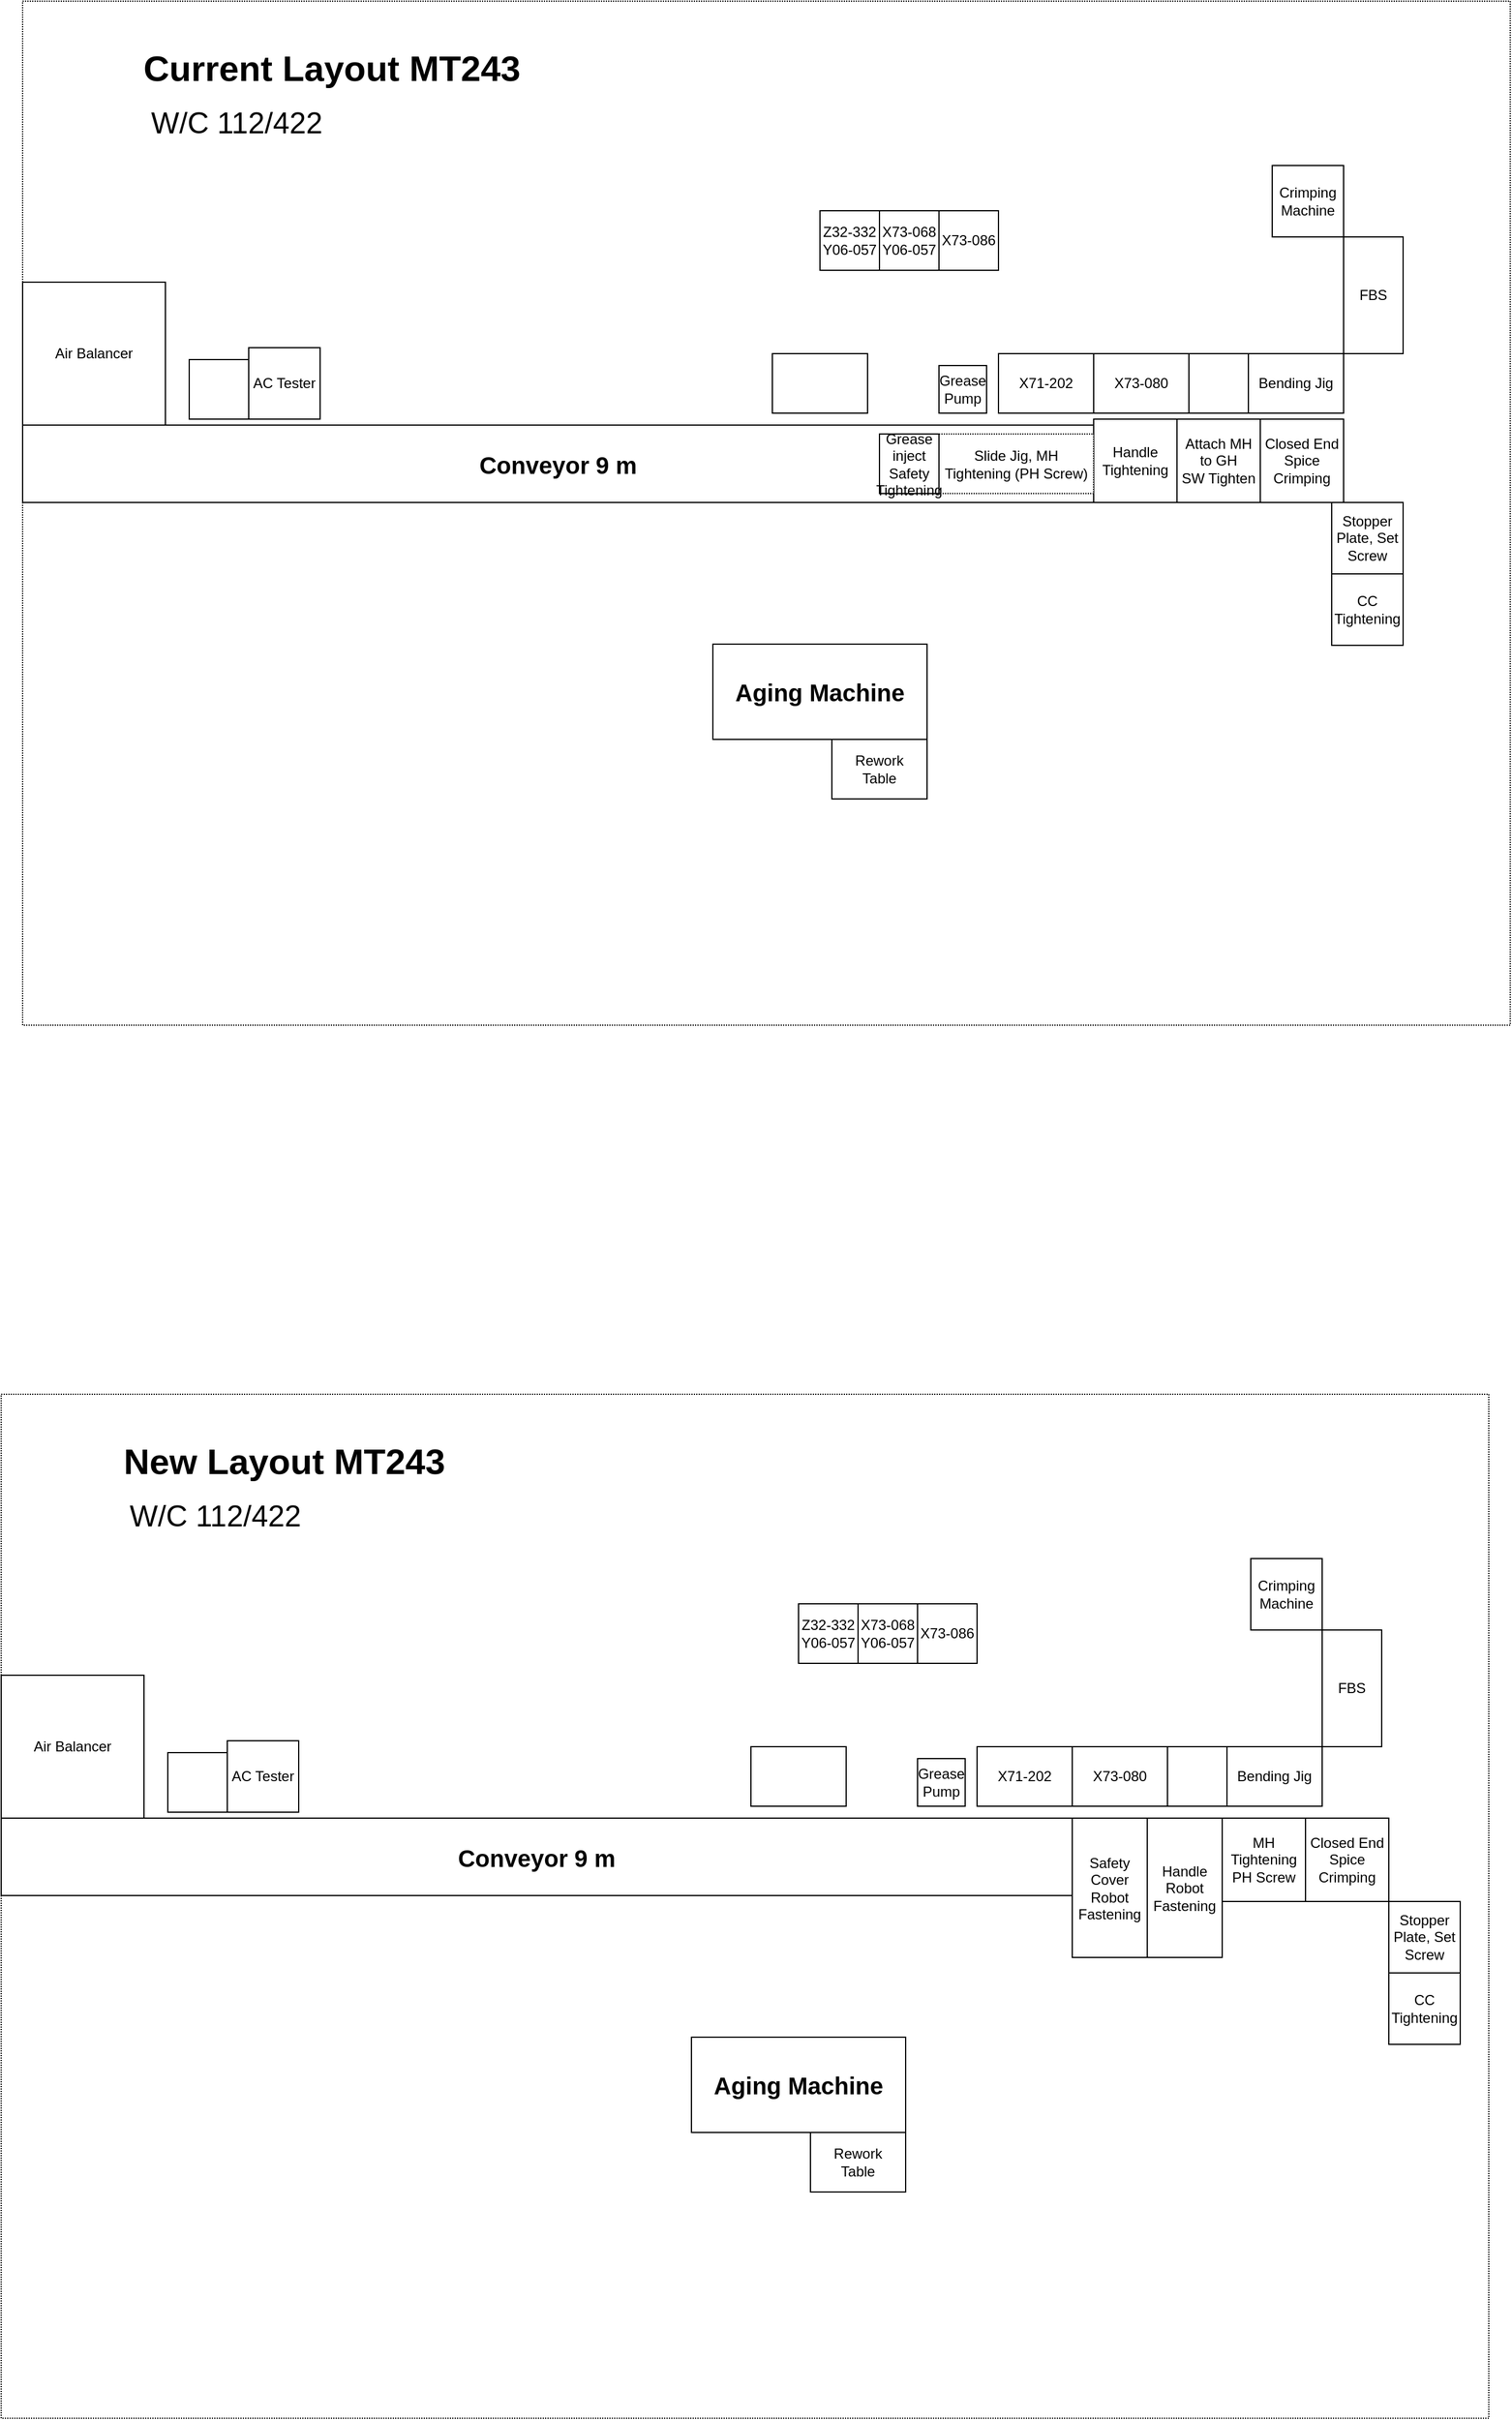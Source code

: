 <mxfile version="13.4.2" type="github">
  <diagram id="wP9Wt2C_sTmRDWCd7HxM" name="Page-1">
    <mxGraphModel grid="1" dx="868" dy="480" gridSize="10" guides="1" tooltips="1" connect="1" arrows="1" fold="1" page="1" pageScale="1" pageWidth="1654" pageHeight="1169" math="0" shadow="0">
      <root>
        <mxCell id="0" />
        <mxCell id="1" parent="0" />
        <mxCell id="Z4mGhJQoA359sYGt_ZBV-1" value="" parent="1" vertex="1" style="rounded=0;whiteSpace=wrap;html=1;dashed=1;dashPattern=1 1;">
          <mxGeometry as="geometry" height="860" width="1250" x="220" y="154" />
        </mxCell>
        <mxCell id="Z4mGhJQoA359sYGt_ZBV-2" value="&lt;b style=&quot;font-size: 20px&quot;&gt;&lt;font style=&quot;font-size: 20px&quot;&gt;Conveyor 9 m&lt;/font&gt;&lt;/b&gt;" parent="1" vertex="1" style="rounded=0;whiteSpace=wrap;html=1;">
          <mxGeometry as="geometry" height="65" width="900" x="220" y="510" />
        </mxCell>
        <mxCell id="Z4mGhJQoA359sYGt_ZBV-12" value="Handle Tightening" parent="1" vertex="1" style="rounded=0;whiteSpace=wrap;html=1;">
          <mxGeometry as="geometry" height="70" width="70" x="1120" y="505" />
        </mxCell>
        <mxCell id="Z4mGhJQoA359sYGt_ZBV-13" value="Attach MH to GH&lt;br&gt;SW Tighten" parent="1" vertex="1" style="rounded=0;whiteSpace=wrap;html=1;">
          <mxGeometry as="geometry" height="70" width="70" x="1190" y="505" />
        </mxCell>
        <mxCell id="Z4mGhJQoA359sYGt_ZBV-14" value="Closed End Spice Crimping" parent="1" vertex="1" style="rounded=0;whiteSpace=wrap;html=1;">
          <mxGeometry as="geometry" height="70" width="70" x="1260" y="505" />
        </mxCell>
        <mxCell id="Z4mGhJQoA359sYGt_ZBV-18" value="Stopper Plate, Set Screw" parent="1" vertex="1" style="rounded=0;whiteSpace=wrap;html=1;">
          <mxGeometry as="geometry" height="60" width="60" x="1320" y="575" />
        </mxCell>
        <mxCell id="Z4mGhJQoA359sYGt_ZBV-19" value="CC Tightening" parent="1" vertex="1" style="rounded=0;whiteSpace=wrap;html=1;">
          <mxGeometry as="geometry" height="60" width="60" x="1320" y="635" />
        </mxCell>
        <mxCell id="Z4mGhJQoA359sYGt_ZBV-20" value="&lt;b style=&quot;font-size: 30px&quot;&gt;&lt;font style=&quot;font-size: 30px&quot;&gt;Current Layout MT243&lt;/font&gt;&lt;/b&gt;" parent="1" vertex="1" style="text;html=1;strokeColor=none;fillColor=none;align=center;verticalAlign=middle;whiteSpace=wrap;rounded=0;">
          <mxGeometry as="geometry" height="60" width="460" x="250" y="180" />
        </mxCell>
        <mxCell id="Z4mGhJQoA359sYGt_ZBV-21" value="&lt;font style=&quot;font-size: 20px&quot;&gt;&lt;b&gt;Aging Machine&lt;/b&gt;&lt;/font&gt;" parent="1" vertex="1" style="rounded=0;whiteSpace=wrap;html=1;">
          <mxGeometry as="geometry" height="80" width="180" x="800" y="694" />
        </mxCell>
        <mxCell id="Z4mGhJQoA359sYGt_ZBV-22" value="&lt;font style=&quot;font-size: 25px&quot;&gt;W/C 112/422&lt;/font&gt;" parent="1" vertex="1" style="text;html=1;strokeColor=none;fillColor=none;align=center;verticalAlign=middle;whiteSpace=wrap;rounded=0;">
          <mxGeometry as="geometry" height="30" width="280" x="260" y="240" />
        </mxCell>
        <mxCell id="Z4mGhJQoA359sYGt_ZBV-26" value="X73-080" parent="1" vertex="1" style="rounded=0;whiteSpace=wrap;html=1;">
          <mxGeometry as="geometry" height="50" width="80" x="1120" y="450" />
        </mxCell>
        <mxCell id="Z4mGhJQoA359sYGt_ZBV-27" value="" parent="1" vertex="1" style="rounded=0;whiteSpace=wrap;html=1;">
          <mxGeometry as="geometry" height="50" width="50" x="1200" y="450" />
        </mxCell>
        <mxCell id="Z4mGhJQoA359sYGt_ZBV-28" value="Bending Jig" parent="1" vertex="1" style="rounded=0;whiteSpace=wrap;html=1;">
          <mxGeometry as="geometry" height="50" width="80" x="1250" y="450" />
        </mxCell>
        <mxCell id="Z4mGhJQoA359sYGt_ZBV-31" value="FBS" parent="1" vertex="1" style="rounded=0;whiteSpace=wrap;html=1;">
          <mxGeometry as="geometry" height="98" width="50" x="1330" y="352" />
        </mxCell>
        <mxCell id="Z4mGhJQoA359sYGt_ZBV-32" value="Crimping&lt;br&gt;Machine" parent="1" vertex="1" style="rounded=0;whiteSpace=wrap;html=1;">
          <mxGeometry as="geometry" height="60" width="60" x="1270" y="292" />
        </mxCell>
        <mxCell id="Z4mGhJQoA359sYGt_ZBV-33" value="X71-202" parent="1" vertex="1" style="rounded=0;whiteSpace=wrap;html=1;">
          <mxGeometry as="geometry" height="50" width="80" x="1040" y="450" />
        </mxCell>
        <mxCell id="Z4mGhJQoA359sYGt_ZBV-34" value="Grease Pump" parent="1" vertex="1" style="rounded=0;whiteSpace=wrap;html=1;">
          <mxGeometry as="geometry" height="40" width="40" x="990" y="460" />
        </mxCell>
        <mxCell id="Z4mGhJQoA359sYGt_ZBV-35" value="Rework&lt;br&gt;Table" parent="1" vertex="1" style="rounded=0;whiteSpace=wrap;html=1;">
          <mxGeometry as="geometry" height="50" width="80" x="900" y="774" />
        </mxCell>
        <mxCell id="Z4mGhJQoA359sYGt_ZBV-36" value="Air Balancer" parent="1" vertex="1" style="rounded=0;whiteSpace=wrap;html=1;">
          <mxGeometry as="geometry" height="120" width="120" x="220" y="390" />
        </mxCell>
        <mxCell id="Z4mGhJQoA359sYGt_ZBV-37" value="" parent="1" vertex="1" style="rounded=0;whiteSpace=wrap;html=1;">
          <mxGeometry as="geometry" height="50" width="50" x="360" y="455" />
        </mxCell>
        <mxCell id="Z4mGhJQoA359sYGt_ZBV-38" value="AC Tester" parent="1" vertex="1" style="rounded=0;whiteSpace=wrap;html=1;">
          <mxGeometry as="geometry" height="60" width="60" x="410" y="445" />
        </mxCell>
        <mxCell id="Z4mGhJQoA359sYGt_ZBV-39" value="X73-086" parent="1" vertex="1" style="rounded=0;whiteSpace=wrap;html=1;">
          <mxGeometry as="geometry" height="50" width="50" x="990" y="330" />
        </mxCell>
        <mxCell id="Z4mGhJQoA359sYGt_ZBV-40" value="X73-068&lt;br&gt;Y06-057" parent="1" vertex="1" style="rounded=0;whiteSpace=wrap;html=1;">
          <mxGeometry as="geometry" height="50" width="50" x="940" y="330" />
        </mxCell>
        <mxCell id="Z4mGhJQoA359sYGt_ZBV-41" value="Z32-332&lt;br&gt;Y06-057" parent="1" vertex="1" style="rounded=0;whiteSpace=wrap;html=1;">
          <mxGeometry as="geometry" height="50" width="50" x="890" y="330" />
        </mxCell>
        <mxCell id="Z4mGhJQoA359sYGt_ZBV-42" value="" parent="1" vertex="1" style="rounded=0;whiteSpace=wrap;html=1;">
          <mxGeometry as="geometry" height="50" width="80" x="850" y="450" />
        </mxCell>
        <mxCell id="Z4mGhJQoA359sYGt_ZBV-43" value="" parent="1" vertex="1" style="rounded=0;whiteSpace=wrap;html=1;dashed=1;dashPattern=1 1;">
          <mxGeometry as="geometry" height="860" width="1250" x="202" y="1324" />
        </mxCell>
        <mxCell id="Z4mGhJQoA359sYGt_ZBV-44" value="&lt;b style=&quot;font-size: 20px&quot;&gt;&lt;font style=&quot;font-size: 20px&quot;&gt;Conveyor 9 m&lt;/font&gt;&lt;/b&gt;" parent="1" vertex="1" style="rounded=0;whiteSpace=wrap;html=1;">
          <mxGeometry as="geometry" height="65" width="900" x="202" y="1680" />
        </mxCell>
        <mxCell id="Z4mGhJQoA359sYGt_ZBV-46" value="MH Tightening PH Screw" parent="1" vertex="1" style="rounded=0;whiteSpace=wrap;html=1;">
          <mxGeometry as="geometry" height="70" width="70" x="1228" y="1680" />
        </mxCell>
        <mxCell id="Z4mGhJQoA359sYGt_ZBV-47" value="Closed End Spice Crimping" parent="1" vertex="1" style="rounded=0;whiteSpace=wrap;html=1;">
          <mxGeometry as="geometry" height="70" width="70" x="1298" y="1680" />
        </mxCell>
        <mxCell id="Z4mGhJQoA359sYGt_ZBV-48" value="Stopper Plate, Set Screw" parent="1" vertex="1" style="rounded=0;whiteSpace=wrap;html=1;">
          <mxGeometry as="geometry" height="60" width="60" x="1368" y="1750" />
        </mxCell>
        <mxCell id="Z4mGhJQoA359sYGt_ZBV-49" value="CC Tightening" parent="1" vertex="1" style="rounded=0;whiteSpace=wrap;html=1;">
          <mxGeometry as="geometry" height="60" width="60" x="1368" y="1810" />
        </mxCell>
        <mxCell id="Z4mGhJQoA359sYGt_ZBV-50" value="&lt;b style=&quot;font-size: 30px&quot;&gt;&lt;font style=&quot;font-size: 30px&quot;&gt;New Layout MT243&lt;/font&gt;&lt;/b&gt;" parent="1" vertex="1" style="text;html=1;strokeColor=none;fillColor=none;align=center;verticalAlign=middle;whiteSpace=wrap;rounded=0;">
          <mxGeometry as="geometry" height="60" width="460" x="210" y="1350" />
        </mxCell>
        <mxCell id="Z4mGhJQoA359sYGt_ZBV-51" value="&lt;font style=&quot;font-size: 20px&quot;&gt;&lt;b&gt;Aging Machine&lt;/b&gt;&lt;/font&gt;" parent="1" vertex="1" style="rounded=0;whiteSpace=wrap;html=1;">
          <mxGeometry as="geometry" height="80" width="180" x="782" y="1864" />
        </mxCell>
        <mxCell id="Z4mGhJQoA359sYGt_ZBV-52" value="&lt;font style=&quot;font-size: 25px&quot;&gt;W/C 112/422&lt;/font&gt;" parent="1" vertex="1" style="text;html=1;strokeColor=none;fillColor=none;align=center;verticalAlign=middle;whiteSpace=wrap;rounded=0;">
          <mxGeometry as="geometry" height="30" width="280" x="242" y="1410" />
        </mxCell>
        <mxCell id="Z4mGhJQoA359sYGt_ZBV-53" value="X73-080" parent="1" vertex="1" style="rounded=0;whiteSpace=wrap;html=1;">
          <mxGeometry as="geometry" height="50" width="80" x="1102" y="1620" />
        </mxCell>
        <mxCell id="Z4mGhJQoA359sYGt_ZBV-54" value="" parent="1" vertex="1" style="rounded=0;whiteSpace=wrap;html=1;">
          <mxGeometry as="geometry" height="50" width="50" x="1182" y="1620" />
        </mxCell>
        <mxCell id="Z4mGhJQoA359sYGt_ZBV-55" value="Bending Jig" parent="1" vertex="1" style="rounded=0;whiteSpace=wrap;html=1;">
          <mxGeometry as="geometry" height="50" width="80" x="1232" y="1620" />
        </mxCell>
        <mxCell id="Z4mGhJQoA359sYGt_ZBV-56" value="FBS" parent="1" vertex="1" style="rounded=0;whiteSpace=wrap;html=1;">
          <mxGeometry as="geometry" height="98" width="50" x="1312" y="1522" />
        </mxCell>
        <mxCell id="Z4mGhJQoA359sYGt_ZBV-57" value="Crimping&lt;br&gt;Machine" parent="1" vertex="1" style="rounded=0;whiteSpace=wrap;html=1;">
          <mxGeometry as="geometry" height="60" width="60" x="1252" y="1462" />
        </mxCell>
        <mxCell id="Z4mGhJQoA359sYGt_ZBV-58" value="X71-202" parent="1" vertex="1" style="rounded=0;whiteSpace=wrap;html=1;">
          <mxGeometry as="geometry" height="50" width="80" x="1022" y="1620" />
        </mxCell>
        <mxCell id="Z4mGhJQoA359sYGt_ZBV-59" value="Grease Pump" parent="1" vertex="1" style="rounded=0;whiteSpace=wrap;html=1;">
          <mxGeometry as="geometry" height="40" width="40" x="972" y="1630" />
        </mxCell>
        <mxCell id="Z4mGhJQoA359sYGt_ZBV-60" value="Rework&lt;br&gt;Table" parent="1" vertex="1" style="rounded=0;whiteSpace=wrap;html=1;">
          <mxGeometry as="geometry" height="50" width="80" x="882" y="1944" />
        </mxCell>
        <mxCell id="Z4mGhJQoA359sYGt_ZBV-61" value="Air Balancer" parent="1" vertex="1" style="rounded=0;whiteSpace=wrap;html=1;">
          <mxGeometry as="geometry" height="120" width="120" x="202" y="1560" />
        </mxCell>
        <mxCell id="Z4mGhJQoA359sYGt_ZBV-62" value="" parent="1" vertex="1" style="rounded=0;whiteSpace=wrap;html=1;">
          <mxGeometry as="geometry" height="50" width="50" x="342" y="1625" />
        </mxCell>
        <mxCell id="Z4mGhJQoA359sYGt_ZBV-63" value="AC Tester" parent="1" vertex="1" style="rounded=0;whiteSpace=wrap;html=1;">
          <mxGeometry as="geometry" height="60" width="60" x="392" y="1615" />
        </mxCell>
        <mxCell id="Z4mGhJQoA359sYGt_ZBV-64" value="X73-086" parent="1" vertex="1" style="rounded=0;whiteSpace=wrap;html=1;">
          <mxGeometry as="geometry" height="50" width="50" x="972" y="1500" />
        </mxCell>
        <mxCell id="Z4mGhJQoA359sYGt_ZBV-65" value="X73-068&lt;br&gt;Y06-057" parent="1" vertex="1" style="rounded=0;whiteSpace=wrap;html=1;">
          <mxGeometry as="geometry" height="50" width="50" x="922" y="1500" />
        </mxCell>
        <mxCell id="Z4mGhJQoA359sYGt_ZBV-66" value="Z32-332&lt;br&gt;Y06-057" parent="1" vertex="1" style="rounded=0;whiteSpace=wrap;html=1;">
          <mxGeometry as="geometry" height="50" width="50" x="872" y="1500" />
        </mxCell>
        <mxCell id="Z4mGhJQoA359sYGt_ZBV-67" value="" parent="1" vertex="1" style="rounded=0;whiteSpace=wrap;html=1;">
          <mxGeometry as="geometry" height="50" width="80" x="832" y="1620" />
        </mxCell>
        <mxCell id="Z4mGhJQoA359sYGt_ZBV-68" value="Slide Jig, MH Tightening (PH Screw)" parent="1" vertex="1" style="rounded=0;whiteSpace=wrap;html=1;dashed=1;dashPattern=1 1;">
          <mxGeometry as="geometry" height="50" width="130" x="990" y="517.5" />
        </mxCell>
        <mxCell id="Z4mGhJQoA359sYGt_ZBV-69" value="Grease inject&lt;br&gt;Safety Tightening" parent="1" vertex="1" style="rounded=0;whiteSpace=wrap;html=1;">
          <mxGeometry as="geometry" height="50" width="50" x="940" y="517.5" />
        </mxCell>
        <mxCell id="Z4mGhJQoA359sYGt_ZBV-70" value="Safety Cover Robot Fastening" parent="1" vertex="1" style="rounded=0;whiteSpace=wrap;html=1;">
          <mxGeometry as="geometry" height="117" width="63" x="1102" y="1680" />
        </mxCell>
        <mxCell id="Z4mGhJQoA359sYGt_ZBV-71" value="Handle Robot Fastening" parent="1" vertex="1" style="rounded=0;whiteSpace=wrap;html=1;">
          <mxGeometry as="geometry" height="117" width="63" x="1165" y="1680" />
        </mxCell>
      </root>
    </mxGraphModel>
  </diagram>
</mxfile>
